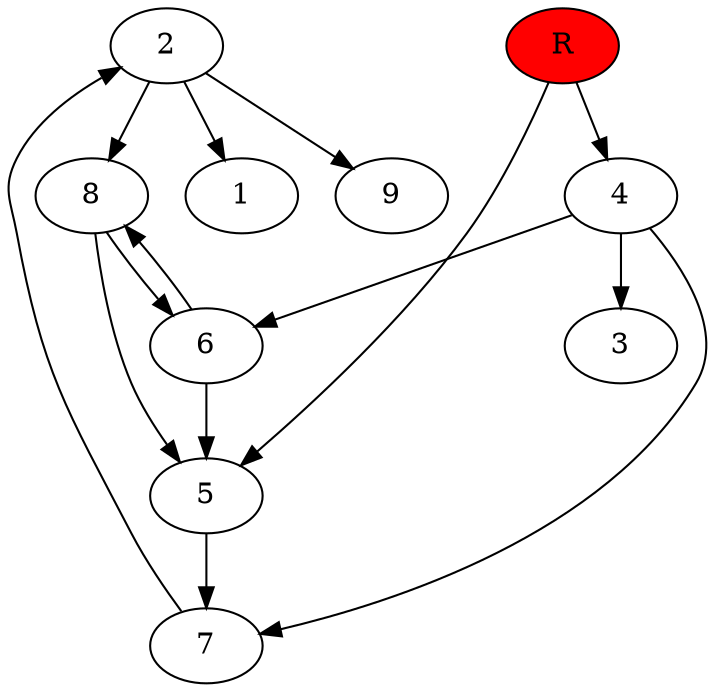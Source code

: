 digraph prb15372 {
	1
	2
	3
	4
	5
	6
	7
	8
	R [fillcolor="#ff0000" style=filled]
	2 -> 1
	2 -> 8
	2 -> 9
	4 -> 3
	4 -> 6
	4 -> 7
	5 -> 7
	6 -> 5
	6 -> 8
	7 -> 2
	8 -> 5
	8 -> 6
	R -> 4
	R -> 5
}
